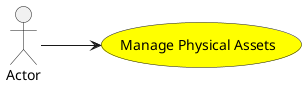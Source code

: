 @startuml


left to right direction

usecase "Manage Physical Assets" as ManagePhysicalAssets #yellow

Actor "Actor" as Actor

Actor --> ManagePhysicalAssets











@enduml
